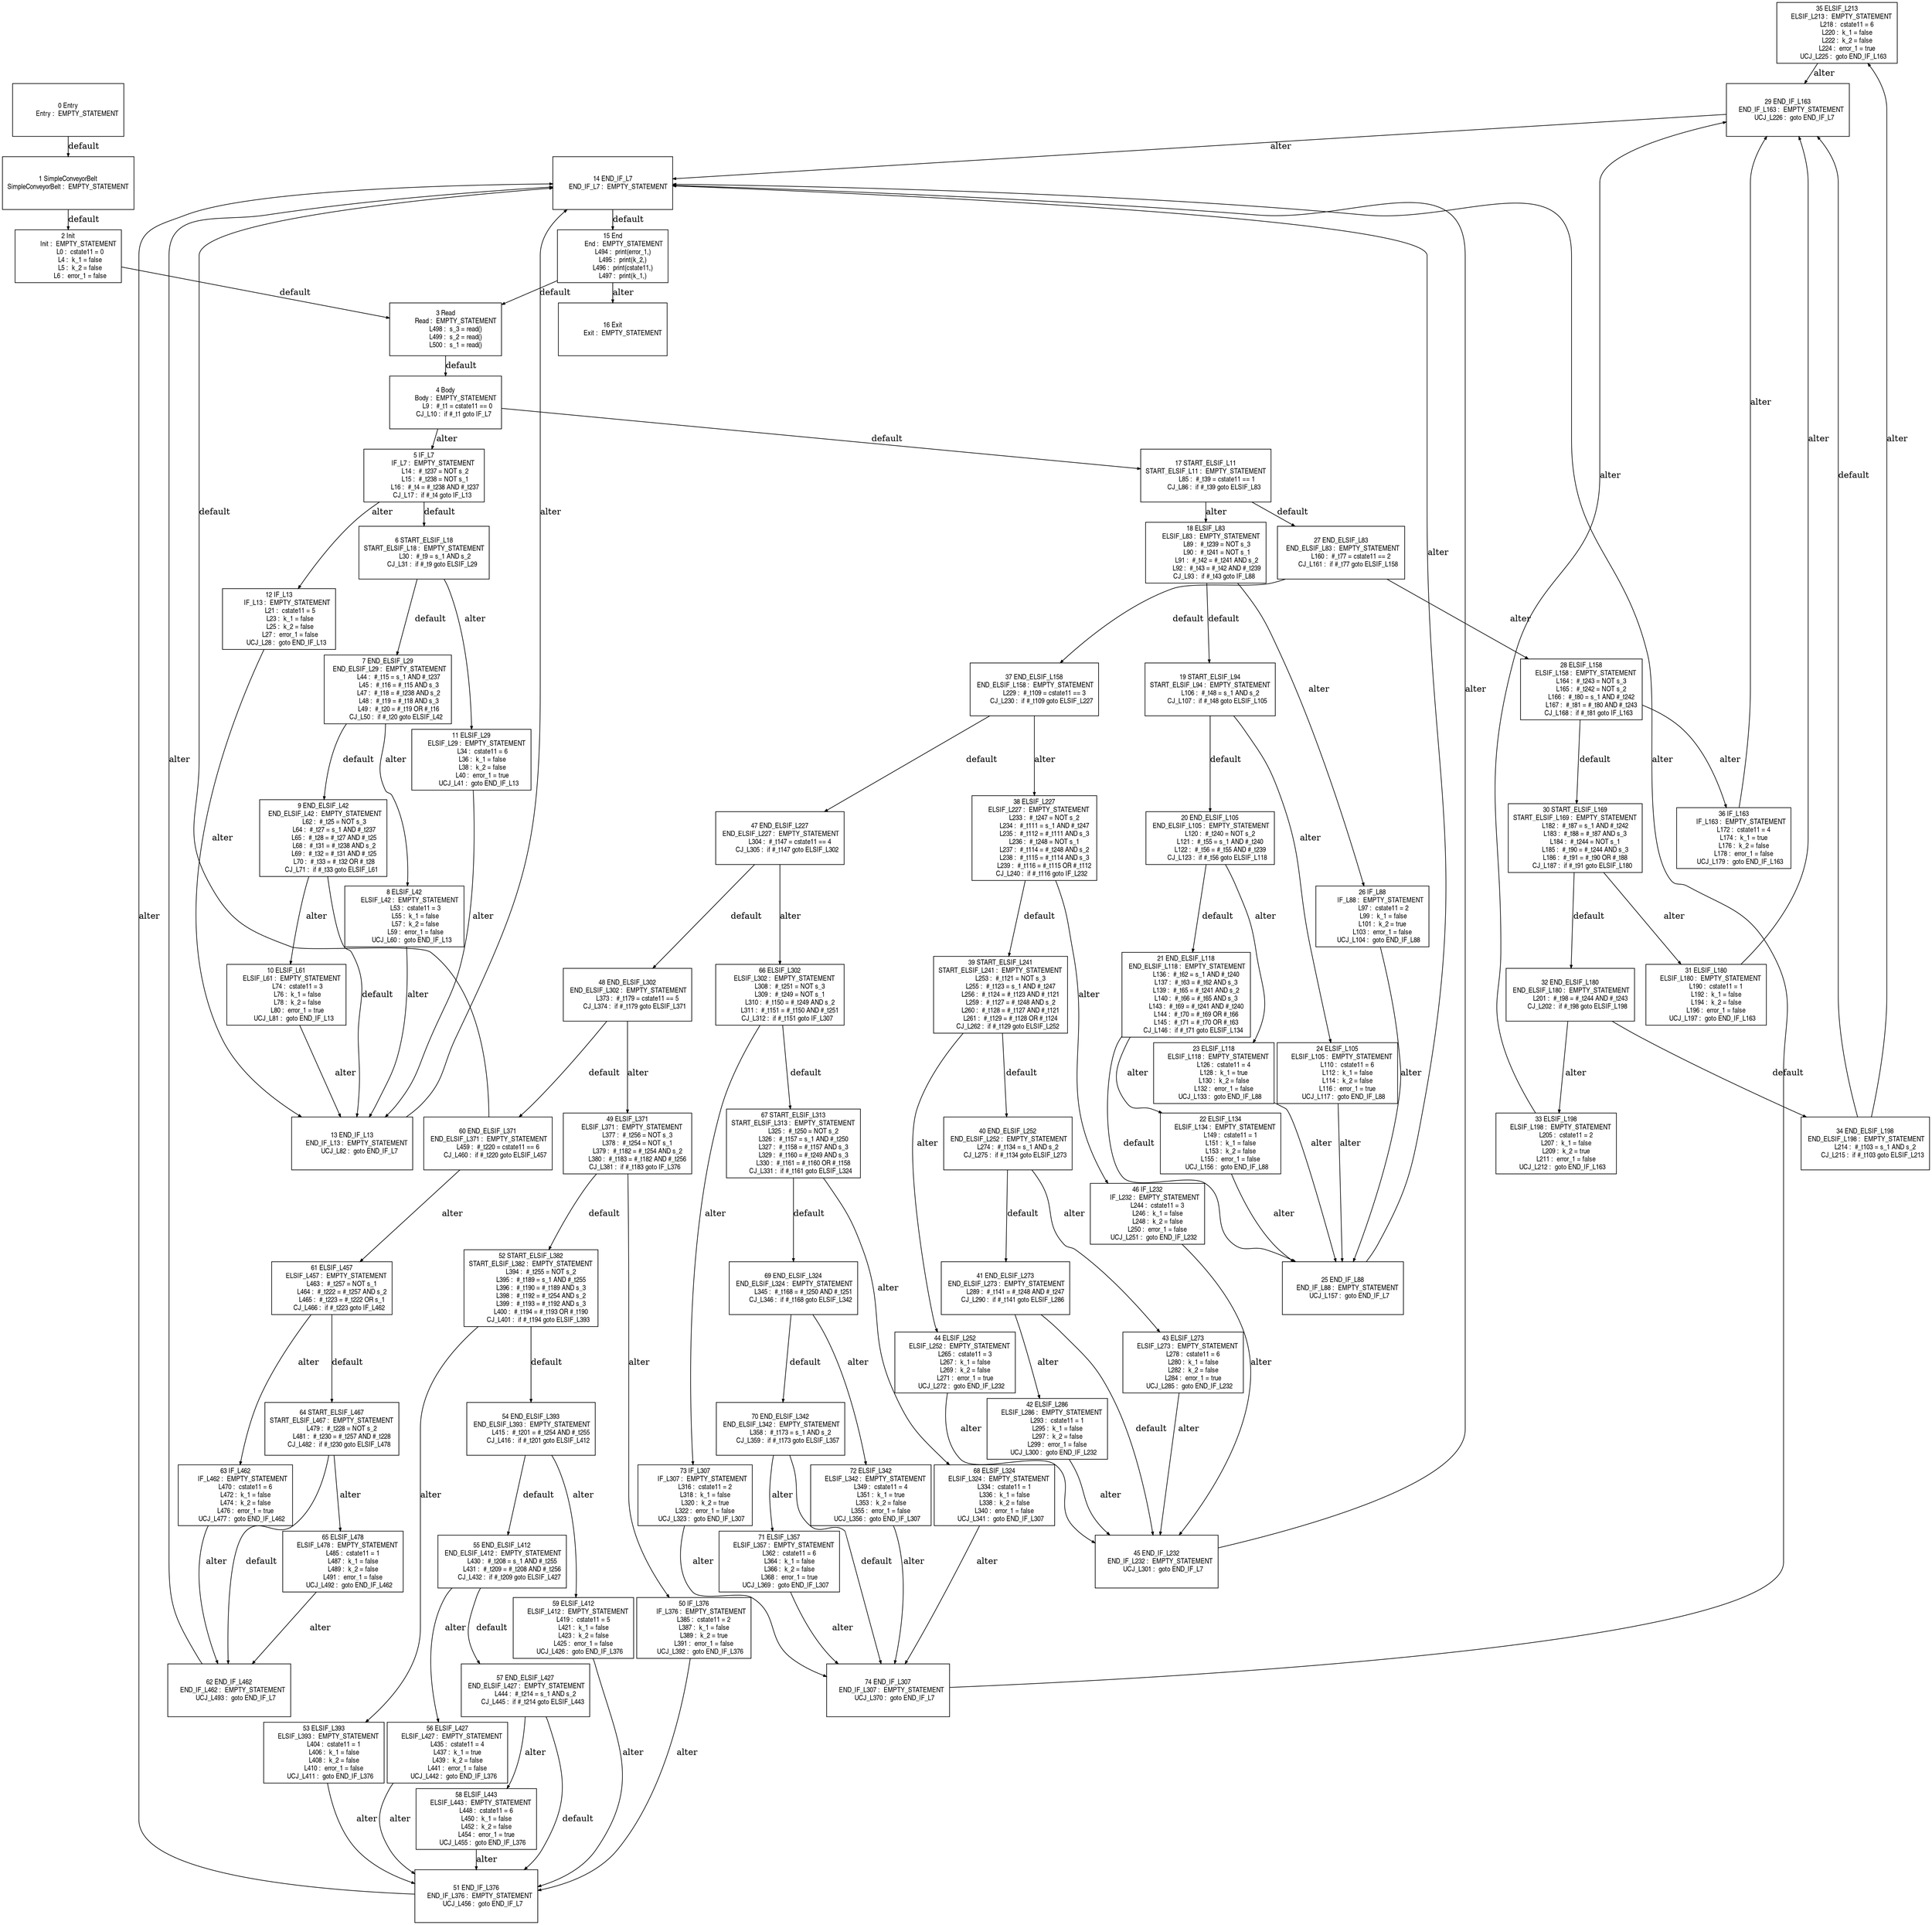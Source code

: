 digraph G {
  ranksep=.25;
  edge [arrowsize=.5]
  node [shape=rectangle, fontname="ArialNarrow",
        fontsize=12,  height=1.2];
  "35 ELSIF_L213
     ELSIF_L213 :  EMPTY_STATEMENT
           L218 :  cstate11 = 6
           L220 :  k_1 = false
           L222 :  k_2 = false
           L224 :  error_1 = true
       UCJ_L225 :  goto END_IF_L163
"; "19 START_ELSIF_L94
START_ELSIF_L94 :  EMPTY_STATEMENT
           L106 :  #_t48 = s_1 AND s_2
        CJ_L107 :  if #_t48 goto ELSIF_L105
"; "38 ELSIF_L227
     ELSIF_L227 :  EMPTY_STATEMENT
           L233 :  #_t247 = NOT s_2
           L234 :  #_t111 = s_1 AND #_t247
           L235 :  #_t112 = #_t111 AND s_3
           L236 :  #_t248 = NOT s_1
           L237 :  #_t114 = #_t248 AND s_2
           L238 :  #_t115 = #_t114 AND s_3
           L239 :  #_t116 = #_t115 OR #_t112
        CJ_L240 :  if #_t116 goto IF_L232
"; "47 END_ELSIF_L227
 END_ELSIF_L227 :  EMPTY_STATEMENT
           L304 :  #_t147 = cstate11 == 4
        CJ_L305 :  if #_t147 goto ELSIF_L302
"; "64 START_ELSIF_L467
START_ELSIF_L467 :  EMPTY_STATEMENT
           L479 :  #_t228 = NOT s_2
           L481 :  #_t230 = #_t257 AND #_t228
        CJ_L482 :  if #_t230 goto ELSIF_L478
"; "16 Exit
           Exit :  EMPTY_STATEMENT
"; "55 END_ELSIF_L412
 END_ELSIF_L412 :  EMPTY_STATEMENT
           L430 :  #_t208 = s_1 AND #_t255
           L431 :  #_t209 = #_t208 AND #_t256
        CJ_L432 :  if #_t209 goto ELSIF_L427
"; "73 IF_L307
        IF_L307 :  EMPTY_STATEMENT
           L316 :  cstate11 = 2
           L318 :  k_1 = false
           L320 :  k_2 = true
           L322 :  error_1 = false
       UCJ_L323 :  goto END_IF_L307
"; "49 ELSIF_L371
     ELSIF_L371 :  EMPTY_STATEMENT
           L377 :  #_t256 = NOT s_3
           L378 :  #_t254 = NOT s_1
           L379 :  #_t182 = #_t254 AND s_2
           L380 :  #_t183 = #_t182 AND #_t256
        CJ_L381 :  if #_t183 goto IF_L376
"; "3 Read
           Read :  EMPTY_STATEMENT
           L498 :  s_3 = read()
           L499 :  s_2 = read()
           L500 :  s_1 = read()
"; "25 END_IF_L88
     END_IF_L88 :  EMPTY_STATEMENT
       UCJ_L157 :  goto END_IF_L7
"; "24 ELSIF_L105
     ELSIF_L105 :  EMPTY_STATEMENT
           L110 :  cstate11 = 6
           L112 :  k_1 = false
           L114 :  k_2 = false
           L116 :  error_1 = true
       UCJ_L117 :  goto END_IF_L88
"; "30 START_ELSIF_L169
START_ELSIF_L169 :  EMPTY_STATEMENT
           L182 :  #_t87 = s_1 AND #_t242
           L183 :  #_t88 = #_t87 AND s_3
           L184 :  #_t244 = NOT s_1
           L185 :  #_t90 = #_t244 AND s_3
           L186 :  #_t91 = #_t90 OR #_t88
        CJ_L187 :  if #_t91 goto ELSIF_L180
"; "31 ELSIF_L180
     ELSIF_L180 :  EMPTY_STATEMENT
           L190 :  cstate11 = 1
           L192 :  k_1 = false
           L194 :  k_2 = false
           L196 :  error_1 = false
       UCJ_L197 :  goto END_IF_L163
"; "26 IF_L88
         IF_L88 :  EMPTY_STATEMENT
            L97 :  cstate11 = 2
            L99 :  k_1 = false
           L101 :  k_2 = true
           L103 :  error_1 = false
       UCJ_L104 :  goto END_IF_L88
"; "14 END_IF_L7
      END_IF_L7 :  EMPTY_STATEMENT
"; "10 ELSIF_L61
      ELSIF_L61 :  EMPTY_STATEMENT
            L74 :  cstate11 = 3
            L76 :  k_1 = false
            L78 :  k_2 = false
            L80 :  error_1 = true
        UCJ_L81 :  goto END_IF_L13
"; "36 IF_L163
        IF_L163 :  EMPTY_STATEMENT
           L172 :  cstate11 = 4
           L174 :  k_1 = true
           L176 :  k_2 = false
           L178 :  error_1 = false
       UCJ_L179 :  goto END_IF_L163
"; "60 END_ELSIF_L371
 END_ELSIF_L371 :  EMPTY_STATEMENT
           L459 :  #_t220 = cstate11 == 6
        CJ_L460 :  if #_t220 goto ELSIF_L457
"; "44 ELSIF_L252
     ELSIF_L252 :  EMPTY_STATEMENT
           L265 :  cstate11 = 3
           L267 :  k_1 = false
           L269 :  k_2 = false
           L271 :  error_1 = true
       UCJ_L272 :  goto END_IF_L232
"; "22 ELSIF_L134
     ELSIF_L134 :  EMPTY_STATEMENT
           L149 :  cstate11 = 1
           L151 :  k_1 = false
           L153 :  k_2 = false
           L155 :  error_1 = false
       UCJ_L156 :  goto END_IF_L88
"; "27 END_ELSIF_L83
  END_ELSIF_L83 :  EMPTY_STATEMENT
           L160 :  #_t77 = cstate11 == 2
        CJ_L161 :  if #_t77 goto ELSIF_L158
"; "7 END_ELSIF_L29
  END_ELSIF_L29 :  EMPTY_STATEMENT
            L44 :  #_t15 = s_1 AND #_t237
            L45 :  #_t16 = #_t15 AND s_3
            L47 :  #_t18 = #_t238 AND s_2
            L48 :  #_t19 = #_t18 AND s_3
            L49 :  #_t20 = #_t19 OR #_t16
         CJ_L50 :  if #_t20 goto ELSIF_L42
"; "45 END_IF_L232
    END_IF_L232 :  EMPTY_STATEMENT
       UCJ_L301 :  goto END_IF_L7
"; "72 ELSIF_L342
     ELSIF_L342 :  EMPTY_STATEMENT
           L349 :  cstate11 = 4
           L351 :  k_1 = true
           L353 :  k_2 = false
           L355 :  error_1 = false
       UCJ_L356 :  goto END_IF_L307
"; "11 ELSIF_L29
      ELSIF_L29 :  EMPTY_STATEMENT
            L34 :  cstate11 = 6
            L36 :  k_1 = false
            L38 :  k_2 = false
            L40 :  error_1 = true
        UCJ_L41 :  goto END_IF_L13
"; "56 ELSIF_L427
     ELSIF_L427 :  EMPTY_STATEMENT
           L435 :  cstate11 = 4
           L437 :  k_1 = true
           L439 :  k_2 = false
           L441 :  error_1 = false
       UCJ_L442 :  goto END_IF_L376
"; "57 END_ELSIF_L427
 END_ELSIF_L427 :  EMPTY_STATEMENT
           L444 :  #_t214 = s_1 AND s_2
        CJ_L445 :  if #_t214 goto ELSIF_L443
"; "5 IF_L7
          IF_L7 :  EMPTY_STATEMENT
            L14 :  #_t237 = NOT s_2
            L15 :  #_t238 = NOT s_1
            L16 :  #_t4 = #_t238 AND #_t237
         CJ_L17 :  if #_t4 goto IF_L13
"; "28 ELSIF_L158
     ELSIF_L158 :  EMPTY_STATEMENT
           L164 :  #_t243 = NOT s_3
           L165 :  #_t242 = NOT s_2
           L166 :  #_t80 = s_1 AND #_t242
           L167 :  #_t81 = #_t80 AND #_t243
        CJ_L168 :  if #_t81 goto IF_L163
"; "48 END_ELSIF_L302
 END_ELSIF_L302 :  EMPTY_STATEMENT
           L373 :  #_t179 = cstate11 == 5
        CJ_L374 :  if #_t179 goto ELSIF_L371
"; "6 START_ELSIF_L18
START_ELSIF_L18 :  EMPTY_STATEMENT
            L30 :  #_t9 = s_1 AND s_2
         CJ_L31 :  if #_t9 goto ELSIF_L29
"; "67 START_ELSIF_L313
START_ELSIF_L313 :  EMPTY_STATEMENT
           L325 :  #_t250 = NOT s_2
           L326 :  #_t157 = s_1 AND #_t250
           L327 :  #_t158 = #_t157 AND s_3
           L329 :  #_t160 = #_t249 AND s_3
           L330 :  #_t161 = #_t160 OR #_t158
        CJ_L331 :  if #_t161 goto ELSIF_L324
"; "1 SimpleConveyorBelt
SimpleConveyorBelt :  EMPTY_STATEMENT
"; "0 Entry
          Entry :  EMPTY_STATEMENT
"; "32 END_ELSIF_L180
 END_ELSIF_L180 :  EMPTY_STATEMENT
           L201 :  #_t98 = #_t244 AND #_t243
        CJ_L202 :  if #_t98 goto ELSIF_L198
"; "29 END_IF_L163
    END_IF_L163 :  EMPTY_STATEMENT
       UCJ_L226 :  goto END_IF_L7
"; "8 ELSIF_L42
      ELSIF_L42 :  EMPTY_STATEMENT
            L53 :  cstate11 = 3
            L55 :  k_1 = false
            L57 :  k_2 = false
            L59 :  error_1 = false
        UCJ_L60 :  goto END_IF_L13
"; "70 END_ELSIF_L342
 END_ELSIF_L342 :  EMPTY_STATEMENT
           L358 :  #_t173 = s_1 AND s_2
        CJ_L359 :  if #_t173 goto ELSIF_L357
"; "71 ELSIF_L357
     ELSIF_L357 :  EMPTY_STATEMENT
           L362 :  cstate11 = 6
           L364 :  k_1 = false
           L366 :  k_2 = false
           L368 :  error_1 = true
       UCJ_L369 :  goto END_IF_L307
"; "61 ELSIF_L457
     ELSIF_L457 :  EMPTY_STATEMENT
           L463 :  #_t257 = NOT s_1
           L464 :  #_t222 = #_t257 AND s_2
           L465 :  #_t223 = #_t222 OR s_1
        CJ_L466 :  if #_t223 goto IF_L462
"; "41 END_ELSIF_L273
 END_ELSIF_L273 :  EMPTY_STATEMENT
           L289 :  #_t141 = #_t248 AND #_t247
        CJ_L290 :  if #_t141 goto ELSIF_L286
"; "54 END_ELSIF_L393
 END_ELSIF_L393 :  EMPTY_STATEMENT
           L415 :  #_t201 = #_t254 AND #_t255
        CJ_L416 :  if #_t201 goto ELSIF_L412
"; "62 END_IF_L462
    END_IF_L462 :  EMPTY_STATEMENT
       UCJ_L493 :  goto END_IF_L7
"; "21 END_ELSIF_L118
 END_ELSIF_L118 :  EMPTY_STATEMENT
           L136 :  #_t62 = s_1 AND #_t240
           L137 :  #_t63 = #_t62 AND s_3
           L139 :  #_t65 = #_t241 AND s_2
           L140 :  #_t66 = #_t65 AND s_3
           L143 :  #_t69 = #_t241 AND #_t240
           L144 :  #_t70 = #_t69 OR #_t66
           L145 :  #_t71 = #_t70 OR #_t63
        CJ_L146 :  if #_t71 goto ELSIF_L134
"; "74 END_IF_L307
    END_IF_L307 :  EMPTY_STATEMENT
       UCJ_L370 :  goto END_IF_L7
"; "52 START_ELSIF_L382
START_ELSIF_L382 :  EMPTY_STATEMENT
           L394 :  #_t255 = NOT s_2
           L395 :  #_t189 = s_1 AND #_t255
           L396 :  #_t190 = #_t189 AND s_3
           L398 :  #_t192 = #_t254 AND s_2
           L399 :  #_t193 = #_t192 AND s_3
           L400 :  #_t194 = #_t193 OR #_t190
        CJ_L401 :  if #_t194 goto ELSIF_L393
"; "42 ELSIF_L286
     ELSIF_L286 :  EMPTY_STATEMENT
           L293 :  cstate11 = 1
           L295 :  k_1 = false
           L297 :  k_2 = false
           L299 :  error_1 = false
       UCJ_L300 :  goto END_IF_L232
"; "63 IF_L462
        IF_L462 :  EMPTY_STATEMENT
           L470 :  cstate11 = 6
           L472 :  k_1 = false
           L474 :  k_2 = false
           L476 :  error_1 = true
       UCJ_L477 :  goto END_IF_L462
"; "18 ELSIF_L83
      ELSIF_L83 :  EMPTY_STATEMENT
            L89 :  #_t239 = NOT s_3
            L90 :  #_t241 = NOT s_1
            L91 :  #_t42 = #_t241 AND s_2
            L92 :  #_t43 = #_t42 AND #_t239
         CJ_L93 :  if #_t43 goto IF_L88
"; "40 END_ELSIF_L252
 END_ELSIF_L252 :  EMPTY_STATEMENT
           L274 :  #_t134 = s_1 AND s_2
        CJ_L275 :  if #_t134 goto ELSIF_L273
"; "53 ELSIF_L393
     ELSIF_L393 :  EMPTY_STATEMENT
           L404 :  cstate11 = 1
           L406 :  k_1 = false
           L408 :  k_2 = false
           L410 :  error_1 = false
       UCJ_L411 :  goto END_IF_L376
"; "68 ELSIF_L324
     ELSIF_L324 :  EMPTY_STATEMENT
           L334 :  cstate11 = 1
           L336 :  k_1 = false
           L338 :  k_2 = false
           L340 :  error_1 = false
       UCJ_L341 :  goto END_IF_L307
"; "50 IF_L376
        IF_L376 :  EMPTY_STATEMENT
           L385 :  cstate11 = 2
           L387 :  k_1 = false
           L389 :  k_2 = true
           L391 :  error_1 = false
       UCJ_L392 :  goto END_IF_L376
"; "9 END_ELSIF_L42
  END_ELSIF_L42 :  EMPTY_STATEMENT
            L62 :  #_t25 = NOT s_3
            L64 :  #_t27 = s_1 AND #_t237
            L65 :  #_t28 = #_t27 AND #_t25
            L68 :  #_t31 = #_t238 AND s_2
            L69 :  #_t32 = #_t31 AND #_t25
            L70 :  #_t33 = #_t32 OR #_t28
         CJ_L71 :  if #_t33 goto ELSIF_L61
"; "51 END_IF_L376
    END_IF_L376 :  EMPTY_STATEMENT
       UCJ_L456 :  goto END_IF_L7
"; "13 END_IF_L13
     END_IF_L13 :  EMPTY_STATEMENT
        UCJ_L82 :  goto END_IF_L7
"; "69 END_ELSIF_L324
 END_ELSIF_L324 :  EMPTY_STATEMENT
           L345 :  #_t168 = #_t250 AND #_t251
        CJ_L346 :  if #_t168 goto ELSIF_L342
"; "12 IF_L13
         IF_L13 :  EMPTY_STATEMENT
            L21 :  cstate11 = 5
            L23 :  k_1 = false
            L25 :  k_2 = false
            L27 :  error_1 = false
        UCJ_L28 :  goto END_IF_L13
"; "20 END_ELSIF_L105
 END_ELSIF_L105 :  EMPTY_STATEMENT
           L120 :  #_t240 = NOT s_2
           L121 :  #_t55 = s_1 AND #_t240
           L122 :  #_t56 = #_t55 AND #_t239
        CJ_L123 :  if #_t56 goto ELSIF_L118
"; "39 START_ELSIF_L241
START_ELSIF_L241 :  EMPTY_STATEMENT
           L253 :  #_t121 = NOT s_3
           L255 :  #_t123 = s_1 AND #_t247
           L256 :  #_t124 = #_t123 AND #_t121
           L259 :  #_t127 = #_t248 AND s_2
           L260 :  #_t128 = #_t127 AND #_t121
           L261 :  #_t129 = #_t128 OR #_t124
        CJ_L262 :  if #_t129 goto ELSIF_L252
"; "17 START_ELSIF_L11
START_ELSIF_L11 :  EMPTY_STATEMENT
            L85 :  #_t39 = cstate11 == 1
         CJ_L86 :  if #_t39 goto ELSIF_L83
"; "33 ELSIF_L198
     ELSIF_L198 :  EMPTY_STATEMENT
           L205 :  cstate11 = 2
           L207 :  k_1 = false
           L209 :  k_2 = true
           L211 :  error_1 = false
       UCJ_L212 :  goto END_IF_L163
"; "43 ELSIF_L273
     ELSIF_L273 :  EMPTY_STATEMENT
           L278 :  cstate11 = 6
           L280 :  k_1 = false
           L282 :  k_2 = false
           L284 :  error_1 = true
       UCJ_L285 :  goto END_IF_L232
"; "59 ELSIF_L412
     ELSIF_L412 :  EMPTY_STATEMENT
           L419 :  cstate11 = 5
           L421 :  k_1 = false
           L423 :  k_2 = false
           L425 :  error_1 = false
       UCJ_L426 :  goto END_IF_L376
"; "23 ELSIF_L118
     ELSIF_L118 :  EMPTY_STATEMENT
           L126 :  cstate11 = 4
           L128 :  k_1 = true
           L130 :  k_2 = false
           L132 :  error_1 = false
       UCJ_L133 :  goto END_IF_L88
"; "2 Init
           Init :  EMPTY_STATEMENT
             L0 :  cstate11 = 0
             L4 :  k_1 = false
             L5 :  k_2 = false
             L6 :  error_1 = false
"; "34 END_ELSIF_L198
 END_ELSIF_L198 :  EMPTY_STATEMENT
           L214 :  #_t103 = s_1 AND s_2
        CJ_L215 :  if #_t103 goto ELSIF_L213
"; "15 End
            End :  EMPTY_STATEMENT
           L494 :  print(error_1,)
           L495 :  print(k_2,)
           L496 :  print(cstate11,)
           L497 :  print(k_1,)
"; "37 END_ELSIF_L158
 END_ELSIF_L158 :  EMPTY_STATEMENT
           L229 :  #_t109 = cstate11 == 3
        CJ_L230 :  if #_t109 goto ELSIF_L227
"; "46 IF_L232
        IF_L232 :  EMPTY_STATEMENT
           L244 :  cstate11 = 3
           L246 :  k_1 = false
           L248 :  k_2 = false
           L250 :  error_1 = false
       UCJ_L251 :  goto END_IF_L232
"; "66 ELSIF_L302
     ELSIF_L302 :  EMPTY_STATEMENT
           L308 :  #_t251 = NOT s_3
           L309 :  #_t249 = NOT s_1
           L310 :  #_t150 = #_t249 AND s_2
           L311 :  #_t151 = #_t150 AND #_t251
        CJ_L312 :  if #_t151 goto IF_L307
"; "65 ELSIF_L478
     ELSIF_L478 :  EMPTY_STATEMENT
           L485 :  cstate11 = 1
           L487 :  k_1 = false
           L489 :  k_2 = false
           L491 :  error_1 = false
       UCJ_L492 :  goto END_IF_L462
"; "4 Body
           Body :  EMPTY_STATEMENT
             L9 :  #_t1 = cstate11 == 0
         CJ_L10 :  if #_t1 goto IF_L7
"; "58 ELSIF_L443
     ELSIF_L443 :  EMPTY_STATEMENT
           L448 :  cstate11 = 6
           L450 :  k_1 = false
           L452 :  k_2 = false
           L454 :  error_1 = true
       UCJ_L455 :  goto END_IF_L376
"; 
  "1 SimpleConveyorBelt
SimpleConveyorBelt :  EMPTY_STATEMENT
" -> "2 Init
           Init :  EMPTY_STATEMENT
             L0 :  cstate11 = 0
             L4 :  k_1 = false
             L5 :  k_2 = false
             L6 :  error_1 = false
"  [label="default"];
  "2 Init
           Init :  EMPTY_STATEMENT
             L0 :  cstate11 = 0
             L4 :  k_1 = false
             L5 :  k_2 = false
             L6 :  error_1 = false
" -> "3 Read
           Read :  EMPTY_STATEMENT
           L498 :  s_3 = read()
           L499 :  s_2 = read()
           L500 :  s_1 = read()
"  [label="default"];
  "4 Body
           Body :  EMPTY_STATEMENT
             L9 :  #_t1 = cstate11 == 0
         CJ_L10 :  if #_t1 goto IF_L7
" -> "17 START_ELSIF_L11
START_ELSIF_L11 :  EMPTY_STATEMENT
            L85 :  #_t39 = cstate11 == 1
         CJ_L86 :  if #_t39 goto ELSIF_L83
"  [label="default"];
  "4 Body
           Body :  EMPTY_STATEMENT
             L9 :  #_t1 = cstate11 == 0
         CJ_L10 :  if #_t1 goto IF_L7
" -> "5 IF_L7
          IF_L7 :  EMPTY_STATEMENT
            L14 :  #_t237 = NOT s_2
            L15 :  #_t238 = NOT s_1
            L16 :  #_t4 = #_t238 AND #_t237
         CJ_L17 :  if #_t4 goto IF_L13
"  [label="alter"];
  "5 IF_L7
          IF_L7 :  EMPTY_STATEMENT
            L14 :  #_t237 = NOT s_2
            L15 :  #_t238 = NOT s_1
            L16 :  #_t4 = #_t238 AND #_t237
         CJ_L17 :  if #_t4 goto IF_L13
" -> "6 START_ELSIF_L18
START_ELSIF_L18 :  EMPTY_STATEMENT
            L30 :  #_t9 = s_1 AND s_2
         CJ_L31 :  if #_t9 goto ELSIF_L29
"  [label="default"];
  "5 IF_L7
          IF_L7 :  EMPTY_STATEMENT
            L14 :  #_t237 = NOT s_2
            L15 :  #_t238 = NOT s_1
            L16 :  #_t4 = #_t238 AND #_t237
         CJ_L17 :  if #_t4 goto IF_L13
" -> "12 IF_L13
         IF_L13 :  EMPTY_STATEMENT
            L21 :  cstate11 = 5
            L23 :  k_1 = false
            L25 :  k_2 = false
            L27 :  error_1 = false
        UCJ_L28 :  goto END_IF_L13
"  [label="alter"];
  "12 IF_L13
         IF_L13 :  EMPTY_STATEMENT
            L21 :  cstate11 = 5
            L23 :  k_1 = false
            L25 :  k_2 = false
            L27 :  error_1 = false
        UCJ_L28 :  goto END_IF_L13
" -> "13 END_IF_L13
     END_IF_L13 :  EMPTY_STATEMENT
        UCJ_L82 :  goto END_IF_L7
"  [label="alter"];
  "6 START_ELSIF_L18
START_ELSIF_L18 :  EMPTY_STATEMENT
            L30 :  #_t9 = s_1 AND s_2
         CJ_L31 :  if #_t9 goto ELSIF_L29
" -> "7 END_ELSIF_L29
  END_ELSIF_L29 :  EMPTY_STATEMENT
            L44 :  #_t15 = s_1 AND #_t237
            L45 :  #_t16 = #_t15 AND s_3
            L47 :  #_t18 = #_t238 AND s_2
            L48 :  #_t19 = #_t18 AND s_3
            L49 :  #_t20 = #_t19 OR #_t16
         CJ_L50 :  if #_t20 goto ELSIF_L42
"  [label="default"];
  "6 START_ELSIF_L18
START_ELSIF_L18 :  EMPTY_STATEMENT
            L30 :  #_t9 = s_1 AND s_2
         CJ_L31 :  if #_t9 goto ELSIF_L29
" -> "11 ELSIF_L29
      ELSIF_L29 :  EMPTY_STATEMENT
            L34 :  cstate11 = 6
            L36 :  k_1 = false
            L38 :  k_2 = false
            L40 :  error_1 = true
        UCJ_L41 :  goto END_IF_L13
"  [label="alter"];
  "11 ELSIF_L29
      ELSIF_L29 :  EMPTY_STATEMENT
            L34 :  cstate11 = 6
            L36 :  k_1 = false
            L38 :  k_2 = false
            L40 :  error_1 = true
        UCJ_L41 :  goto END_IF_L13
" -> "13 END_IF_L13
     END_IF_L13 :  EMPTY_STATEMENT
        UCJ_L82 :  goto END_IF_L7
"  [label="alter"];
  "7 END_ELSIF_L29
  END_ELSIF_L29 :  EMPTY_STATEMENT
            L44 :  #_t15 = s_1 AND #_t237
            L45 :  #_t16 = #_t15 AND s_3
            L47 :  #_t18 = #_t238 AND s_2
            L48 :  #_t19 = #_t18 AND s_3
            L49 :  #_t20 = #_t19 OR #_t16
         CJ_L50 :  if #_t20 goto ELSIF_L42
" -> "9 END_ELSIF_L42
  END_ELSIF_L42 :  EMPTY_STATEMENT
            L62 :  #_t25 = NOT s_3
            L64 :  #_t27 = s_1 AND #_t237
            L65 :  #_t28 = #_t27 AND #_t25
            L68 :  #_t31 = #_t238 AND s_2
            L69 :  #_t32 = #_t31 AND #_t25
            L70 :  #_t33 = #_t32 OR #_t28
         CJ_L71 :  if #_t33 goto ELSIF_L61
"  [label="default"];
  "7 END_ELSIF_L29
  END_ELSIF_L29 :  EMPTY_STATEMENT
            L44 :  #_t15 = s_1 AND #_t237
            L45 :  #_t16 = #_t15 AND s_3
            L47 :  #_t18 = #_t238 AND s_2
            L48 :  #_t19 = #_t18 AND s_3
            L49 :  #_t20 = #_t19 OR #_t16
         CJ_L50 :  if #_t20 goto ELSIF_L42
" -> "8 ELSIF_L42
      ELSIF_L42 :  EMPTY_STATEMENT
            L53 :  cstate11 = 3
            L55 :  k_1 = false
            L57 :  k_2 = false
            L59 :  error_1 = false
        UCJ_L60 :  goto END_IF_L13
"  [label="alter"];
  "8 ELSIF_L42
      ELSIF_L42 :  EMPTY_STATEMENT
            L53 :  cstate11 = 3
            L55 :  k_1 = false
            L57 :  k_2 = false
            L59 :  error_1 = false
        UCJ_L60 :  goto END_IF_L13
" -> "13 END_IF_L13
     END_IF_L13 :  EMPTY_STATEMENT
        UCJ_L82 :  goto END_IF_L7
"  [label="alter"];
  "9 END_ELSIF_L42
  END_ELSIF_L42 :  EMPTY_STATEMENT
            L62 :  #_t25 = NOT s_3
            L64 :  #_t27 = s_1 AND #_t237
            L65 :  #_t28 = #_t27 AND #_t25
            L68 :  #_t31 = #_t238 AND s_2
            L69 :  #_t32 = #_t31 AND #_t25
            L70 :  #_t33 = #_t32 OR #_t28
         CJ_L71 :  if #_t33 goto ELSIF_L61
" -> "13 END_IF_L13
     END_IF_L13 :  EMPTY_STATEMENT
        UCJ_L82 :  goto END_IF_L7
"  [label="default"];
  "9 END_ELSIF_L42
  END_ELSIF_L42 :  EMPTY_STATEMENT
            L62 :  #_t25 = NOT s_3
            L64 :  #_t27 = s_1 AND #_t237
            L65 :  #_t28 = #_t27 AND #_t25
            L68 :  #_t31 = #_t238 AND s_2
            L69 :  #_t32 = #_t31 AND #_t25
            L70 :  #_t33 = #_t32 OR #_t28
         CJ_L71 :  if #_t33 goto ELSIF_L61
" -> "10 ELSIF_L61
      ELSIF_L61 :  EMPTY_STATEMENT
            L74 :  cstate11 = 3
            L76 :  k_1 = false
            L78 :  k_2 = false
            L80 :  error_1 = true
        UCJ_L81 :  goto END_IF_L13
"  [label="alter"];
  "10 ELSIF_L61
      ELSIF_L61 :  EMPTY_STATEMENT
            L74 :  cstate11 = 3
            L76 :  k_1 = false
            L78 :  k_2 = false
            L80 :  error_1 = true
        UCJ_L81 :  goto END_IF_L13
" -> "13 END_IF_L13
     END_IF_L13 :  EMPTY_STATEMENT
        UCJ_L82 :  goto END_IF_L7
"  [label="alter"];
  "13 END_IF_L13
     END_IF_L13 :  EMPTY_STATEMENT
        UCJ_L82 :  goto END_IF_L7
" -> "14 END_IF_L7
      END_IF_L7 :  EMPTY_STATEMENT
"  [label="alter"];
  "17 START_ELSIF_L11
START_ELSIF_L11 :  EMPTY_STATEMENT
            L85 :  #_t39 = cstate11 == 1
         CJ_L86 :  if #_t39 goto ELSIF_L83
" -> "27 END_ELSIF_L83
  END_ELSIF_L83 :  EMPTY_STATEMENT
           L160 :  #_t77 = cstate11 == 2
        CJ_L161 :  if #_t77 goto ELSIF_L158
"  [label="default"];
  "17 START_ELSIF_L11
START_ELSIF_L11 :  EMPTY_STATEMENT
            L85 :  #_t39 = cstate11 == 1
         CJ_L86 :  if #_t39 goto ELSIF_L83
" -> "18 ELSIF_L83
      ELSIF_L83 :  EMPTY_STATEMENT
            L89 :  #_t239 = NOT s_3
            L90 :  #_t241 = NOT s_1
            L91 :  #_t42 = #_t241 AND s_2
            L92 :  #_t43 = #_t42 AND #_t239
         CJ_L93 :  if #_t43 goto IF_L88
"  [label="alter"];
  "18 ELSIF_L83
      ELSIF_L83 :  EMPTY_STATEMENT
            L89 :  #_t239 = NOT s_3
            L90 :  #_t241 = NOT s_1
            L91 :  #_t42 = #_t241 AND s_2
            L92 :  #_t43 = #_t42 AND #_t239
         CJ_L93 :  if #_t43 goto IF_L88
" -> "19 START_ELSIF_L94
START_ELSIF_L94 :  EMPTY_STATEMENT
           L106 :  #_t48 = s_1 AND s_2
        CJ_L107 :  if #_t48 goto ELSIF_L105
"  [label="default"];
  "18 ELSIF_L83
      ELSIF_L83 :  EMPTY_STATEMENT
            L89 :  #_t239 = NOT s_3
            L90 :  #_t241 = NOT s_1
            L91 :  #_t42 = #_t241 AND s_2
            L92 :  #_t43 = #_t42 AND #_t239
         CJ_L93 :  if #_t43 goto IF_L88
" -> "26 IF_L88
         IF_L88 :  EMPTY_STATEMENT
            L97 :  cstate11 = 2
            L99 :  k_1 = false
           L101 :  k_2 = true
           L103 :  error_1 = false
       UCJ_L104 :  goto END_IF_L88
"  [label="alter"];
  "26 IF_L88
         IF_L88 :  EMPTY_STATEMENT
            L97 :  cstate11 = 2
            L99 :  k_1 = false
           L101 :  k_2 = true
           L103 :  error_1 = false
       UCJ_L104 :  goto END_IF_L88
" -> "25 END_IF_L88
     END_IF_L88 :  EMPTY_STATEMENT
       UCJ_L157 :  goto END_IF_L7
"  [label="alter"];
  "19 START_ELSIF_L94
START_ELSIF_L94 :  EMPTY_STATEMENT
           L106 :  #_t48 = s_1 AND s_2
        CJ_L107 :  if #_t48 goto ELSIF_L105
" -> "20 END_ELSIF_L105
 END_ELSIF_L105 :  EMPTY_STATEMENT
           L120 :  #_t240 = NOT s_2
           L121 :  #_t55 = s_1 AND #_t240
           L122 :  #_t56 = #_t55 AND #_t239
        CJ_L123 :  if #_t56 goto ELSIF_L118
"  [label="default"];
  "19 START_ELSIF_L94
START_ELSIF_L94 :  EMPTY_STATEMENT
           L106 :  #_t48 = s_1 AND s_2
        CJ_L107 :  if #_t48 goto ELSIF_L105
" -> "24 ELSIF_L105
     ELSIF_L105 :  EMPTY_STATEMENT
           L110 :  cstate11 = 6
           L112 :  k_1 = false
           L114 :  k_2 = false
           L116 :  error_1 = true
       UCJ_L117 :  goto END_IF_L88
"  [label="alter"];
  "24 ELSIF_L105
     ELSIF_L105 :  EMPTY_STATEMENT
           L110 :  cstate11 = 6
           L112 :  k_1 = false
           L114 :  k_2 = false
           L116 :  error_1 = true
       UCJ_L117 :  goto END_IF_L88
" -> "25 END_IF_L88
     END_IF_L88 :  EMPTY_STATEMENT
       UCJ_L157 :  goto END_IF_L7
"  [label="alter"];
  "20 END_ELSIF_L105
 END_ELSIF_L105 :  EMPTY_STATEMENT
           L120 :  #_t240 = NOT s_2
           L121 :  #_t55 = s_1 AND #_t240
           L122 :  #_t56 = #_t55 AND #_t239
        CJ_L123 :  if #_t56 goto ELSIF_L118
" -> "21 END_ELSIF_L118
 END_ELSIF_L118 :  EMPTY_STATEMENT
           L136 :  #_t62 = s_1 AND #_t240
           L137 :  #_t63 = #_t62 AND s_3
           L139 :  #_t65 = #_t241 AND s_2
           L140 :  #_t66 = #_t65 AND s_3
           L143 :  #_t69 = #_t241 AND #_t240
           L144 :  #_t70 = #_t69 OR #_t66
           L145 :  #_t71 = #_t70 OR #_t63
        CJ_L146 :  if #_t71 goto ELSIF_L134
"  [label="default"];
  "20 END_ELSIF_L105
 END_ELSIF_L105 :  EMPTY_STATEMENT
           L120 :  #_t240 = NOT s_2
           L121 :  #_t55 = s_1 AND #_t240
           L122 :  #_t56 = #_t55 AND #_t239
        CJ_L123 :  if #_t56 goto ELSIF_L118
" -> "23 ELSIF_L118
     ELSIF_L118 :  EMPTY_STATEMENT
           L126 :  cstate11 = 4
           L128 :  k_1 = true
           L130 :  k_2 = false
           L132 :  error_1 = false
       UCJ_L133 :  goto END_IF_L88
"  [label="alter"];
  "23 ELSIF_L118
     ELSIF_L118 :  EMPTY_STATEMENT
           L126 :  cstate11 = 4
           L128 :  k_1 = true
           L130 :  k_2 = false
           L132 :  error_1 = false
       UCJ_L133 :  goto END_IF_L88
" -> "25 END_IF_L88
     END_IF_L88 :  EMPTY_STATEMENT
       UCJ_L157 :  goto END_IF_L7
"  [label="alter"];
  "21 END_ELSIF_L118
 END_ELSIF_L118 :  EMPTY_STATEMENT
           L136 :  #_t62 = s_1 AND #_t240
           L137 :  #_t63 = #_t62 AND s_3
           L139 :  #_t65 = #_t241 AND s_2
           L140 :  #_t66 = #_t65 AND s_3
           L143 :  #_t69 = #_t241 AND #_t240
           L144 :  #_t70 = #_t69 OR #_t66
           L145 :  #_t71 = #_t70 OR #_t63
        CJ_L146 :  if #_t71 goto ELSIF_L134
" -> "25 END_IF_L88
     END_IF_L88 :  EMPTY_STATEMENT
       UCJ_L157 :  goto END_IF_L7
"  [label="default"];
  "21 END_ELSIF_L118
 END_ELSIF_L118 :  EMPTY_STATEMENT
           L136 :  #_t62 = s_1 AND #_t240
           L137 :  #_t63 = #_t62 AND s_3
           L139 :  #_t65 = #_t241 AND s_2
           L140 :  #_t66 = #_t65 AND s_3
           L143 :  #_t69 = #_t241 AND #_t240
           L144 :  #_t70 = #_t69 OR #_t66
           L145 :  #_t71 = #_t70 OR #_t63
        CJ_L146 :  if #_t71 goto ELSIF_L134
" -> "22 ELSIF_L134
     ELSIF_L134 :  EMPTY_STATEMENT
           L149 :  cstate11 = 1
           L151 :  k_1 = false
           L153 :  k_2 = false
           L155 :  error_1 = false
       UCJ_L156 :  goto END_IF_L88
"  [label="alter"];
  "22 ELSIF_L134
     ELSIF_L134 :  EMPTY_STATEMENT
           L149 :  cstate11 = 1
           L151 :  k_1 = false
           L153 :  k_2 = false
           L155 :  error_1 = false
       UCJ_L156 :  goto END_IF_L88
" -> "25 END_IF_L88
     END_IF_L88 :  EMPTY_STATEMENT
       UCJ_L157 :  goto END_IF_L7
"  [label="alter"];
  "25 END_IF_L88
     END_IF_L88 :  EMPTY_STATEMENT
       UCJ_L157 :  goto END_IF_L7
" -> "14 END_IF_L7
      END_IF_L7 :  EMPTY_STATEMENT
"  [label="alter"];
  "27 END_ELSIF_L83
  END_ELSIF_L83 :  EMPTY_STATEMENT
           L160 :  #_t77 = cstate11 == 2
        CJ_L161 :  if #_t77 goto ELSIF_L158
" -> "37 END_ELSIF_L158
 END_ELSIF_L158 :  EMPTY_STATEMENT
           L229 :  #_t109 = cstate11 == 3
        CJ_L230 :  if #_t109 goto ELSIF_L227
"  [label="default"];
  "27 END_ELSIF_L83
  END_ELSIF_L83 :  EMPTY_STATEMENT
           L160 :  #_t77 = cstate11 == 2
        CJ_L161 :  if #_t77 goto ELSIF_L158
" -> "28 ELSIF_L158
     ELSIF_L158 :  EMPTY_STATEMENT
           L164 :  #_t243 = NOT s_3
           L165 :  #_t242 = NOT s_2
           L166 :  #_t80 = s_1 AND #_t242
           L167 :  #_t81 = #_t80 AND #_t243
        CJ_L168 :  if #_t81 goto IF_L163
"  [label="alter"];
  "28 ELSIF_L158
     ELSIF_L158 :  EMPTY_STATEMENT
           L164 :  #_t243 = NOT s_3
           L165 :  #_t242 = NOT s_2
           L166 :  #_t80 = s_1 AND #_t242
           L167 :  #_t81 = #_t80 AND #_t243
        CJ_L168 :  if #_t81 goto IF_L163
" -> "30 START_ELSIF_L169
START_ELSIF_L169 :  EMPTY_STATEMENT
           L182 :  #_t87 = s_1 AND #_t242
           L183 :  #_t88 = #_t87 AND s_3
           L184 :  #_t244 = NOT s_1
           L185 :  #_t90 = #_t244 AND s_3
           L186 :  #_t91 = #_t90 OR #_t88
        CJ_L187 :  if #_t91 goto ELSIF_L180
"  [label="default"];
  "28 ELSIF_L158
     ELSIF_L158 :  EMPTY_STATEMENT
           L164 :  #_t243 = NOT s_3
           L165 :  #_t242 = NOT s_2
           L166 :  #_t80 = s_1 AND #_t242
           L167 :  #_t81 = #_t80 AND #_t243
        CJ_L168 :  if #_t81 goto IF_L163
" -> "36 IF_L163
        IF_L163 :  EMPTY_STATEMENT
           L172 :  cstate11 = 4
           L174 :  k_1 = true
           L176 :  k_2 = false
           L178 :  error_1 = false
       UCJ_L179 :  goto END_IF_L163
"  [label="alter"];
  "36 IF_L163
        IF_L163 :  EMPTY_STATEMENT
           L172 :  cstate11 = 4
           L174 :  k_1 = true
           L176 :  k_2 = false
           L178 :  error_1 = false
       UCJ_L179 :  goto END_IF_L163
" -> "29 END_IF_L163
    END_IF_L163 :  EMPTY_STATEMENT
       UCJ_L226 :  goto END_IF_L7
"  [label="alter"];
  "30 START_ELSIF_L169
START_ELSIF_L169 :  EMPTY_STATEMENT
           L182 :  #_t87 = s_1 AND #_t242
           L183 :  #_t88 = #_t87 AND s_3
           L184 :  #_t244 = NOT s_1
           L185 :  #_t90 = #_t244 AND s_3
           L186 :  #_t91 = #_t90 OR #_t88
        CJ_L187 :  if #_t91 goto ELSIF_L180
" -> "32 END_ELSIF_L180
 END_ELSIF_L180 :  EMPTY_STATEMENT
           L201 :  #_t98 = #_t244 AND #_t243
        CJ_L202 :  if #_t98 goto ELSIF_L198
"  [label="default"];
  "30 START_ELSIF_L169
START_ELSIF_L169 :  EMPTY_STATEMENT
           L182 :  #_t87 = s_1 AND #_t242
           L183 :  #_t88 = #_t87 AND s_3
           L184 :  #_t244 = NOT s_1
           L185 :  #_t90 = #_t244 AND s_3
           L186 :  #_t91 = #_t90 OR #_t88
        CJ_L187 :  if #_t91 goto ELSIF_L180
" -> "31 ELSIF_L180
     ELSIF_L180 :  EMPTY_STATEMENT
           L190 :  cstate11 = 1
           L192 :  k_1 = false
           L194 :  k_2 = false
           L196 :  error_1 = false
       UCJ_L197 :  goto END_IF_L163
"  [label="alter"];
  "31 ELSIF_L180
     ELSIF_L180 :  EMPTY_STATEMENT
           L190 :  cstate11 = 1
           L192 :  k_1 = false
           L194 :  k_2 = false
           L196 :  error_1 = false
       UCJ_L197 :  goto END_IF_L163
" -> "29 END_IF_L163
    END_IF_L163 :  EMPTY_STATEMENT
       UCJ_L226 :  goto END_IF_L7
"  [label="alter"];
  "32 END_ELSIF_L180
 END_ELSIF_L180 :  EMPTY_STATEMENT
           L201 :  #_t98 = #_t244 AND #_t243
        CJ_L202 :  if #_t98 goto ELSIF_L198
" -> "34 END_ELSIF_L198
 END_ELSIF_L198 :  EMPTY_STATEMENT
           L214 :  #_t103 = s_1 AND s_2
        CJ_L215 :  if #_t103 goto ELSIF_L213
"  [label="default"];
  "32 END_ELSIF_L180
 END_ELSIF_L180 :  EMPTY_STATEMENT
           L201 :  #_t98 = #_t244 AND #_t243
        CJ_L202 :  if #_t98 goto ELSIF_L198
" -> "33 ELSIF_L198
     ELSIF_L198 :  EMPTY_STATEMENT
           L205 :  cstate11 = 2
           L207 :  k_1 = false
           L209 :  k_2 = true
           L211 :  error_1 = false
       UCJ_L212 :  goto END_IF_L163
"  [label="alter"];
  "33 ELSIF_L198
     ELSIF_L198 :  EMPTY_STATEMENT
           L205 :  cstate11 = 2
           L207 :  k_1 = false
           L209 :  k_2 = true
           L211 :  error_1 = false
       UCJ_L212 :  goto END_IF_L163
" -> "29 END_IF_L163
    END_IF_L163 :  EMPTY_STATEMENT
       UCJ_L226 :  goto END_IF_L7
"  [label="alter"];
  "34 END_ELSIF_L198
 END_ELSIF_L198 :  EMPTY_STATEMENT
           L214 :  #_t103 = s_1 AND s_2
        CJ_L215 :  if #_t103 goto ELSIF_L213
" -> "29 END_IF_L163
    END_IF_L163 :  EMPTY_STATEMENT
       UCJ_L226 :  goto END_IF_L7
"  [label="default"];
  "34 END_ELSIF_L198
 END_ELSIF_L198 :  EMPTY_STATEMENT
           L214 :  #_t103 = s_1 AND s_2
        CJ_L215 :  if #_t103 goto ELSIF_L213
" -> "35 ELSIF_L213
     ELSIF_L213 :  EMPTY_STATEMENT
           L218 :  cstate11 = 6
           L220 :  k_1 = false
           L222 :  k_2 = false
           L224 :  error_1 = true
       UCJ_L225 :  goto END_IF_L163
"  [label="alter"];
  "35 ELSIF_L213
     ELSIF_L213 :  EMPTY_STATEMENT
           L218 :  cstate11 = 6
           L220 :  k_1 = false
           L222 :  k_2 = false
           L224 :  error_1 = true
       UCJ_L225 :  goto END_IF_L163
" -> "29 END_IF_L163
    END_IF_L163 :  EMPTY_STATEMENT
       UCJ_L226 :  goto END_IF_L7
"  [label="alter"];
  "29 END_IF_L163
    END_IF_L163 :  EMPTY_STATEMENT
       UCJ_L226 :  goto END_IF_L7
" -> "14 END_IF_L7
      END_IF_L7 :  EMPTY_STATEMENT
"  [label="alter"];
  "37 END_ELSIF_L158
 END_ELSIF_L158 :  EMPTY_STATEMENT
           L229 :  #_t109 = cstate11 == 3
        CJ_L230 :  if #_t109 goto ELSIF_L227
" -> "47 END_ELSIF_L227
 END_ELSIF_L227 :  EMPTY_STATEMENT
           L304 :  #_t147 = cstate11 == 4
        CJ_L305 :  if #_t147 goto ELSIF_L302
"  [label="default"];
  "37 END_ELSIF_L158
 END_ELSIF_L158 :  EMPTY_STATEMENT
           L229 :  #_t109 = cstate11 == 3
        CJ_L230 :  if #_t109 goto ELSIF_L227
" -> "38 ELSIF_L227
     ELSIF_L227 :  EMPTY_STATEMENT
           L233 :  #_t247 = NOT s_2
           L234 :  #_t111 = s_1 AND #_t247
           L235 :  #_t112 = #_t111 AND s_3
           L236 :  #_t248 = NOT s_1
           L237 :  #_t114 = #_t248 AND s_2
           L238 :  #_t115 = #_t114 AND s_3
           L239 :  #_t116 = #_t115 OR #_t112
        CJ_L240 :  if #_t116 goto IF_L232
"  [label="alter"];
  "38 ELSIF_L227
     ELSIF_L227 :  EMPTY_STATEMENT
           L233 :  #_t247 = NOT s_2
           L234 :  #_t111 = s_1 AND #_t247
           L235 :  #_t112 = #_t111 AND s_3
           L236 :  #_t248 = NOT s_1
           L237 :  #_t114 = #_t248 AND s_2
           L238 :  #_t115 = #_t114 AND s_3
           L239 :  #_t116 = #_t115 OR #_t112
        CJ_L240 :  if #_t116 goto IF_L232
" -> "39 START_ELSIF_L241
START_ELSIF_L241 :  EMPTY_STATEMENT
           L253 :  #_t121 = NOT s_3
           L255 :  #_t123 = s_1 AND #_t247
           L256 :  #_t124 = #_t123 AND #_t121
           L259 :  #_t127 = #_t248 AND s_2
           L260 :  #_t128 = #_t127 AND #_t121
           L261 :  #_t129 = #_t128 OR #_t124
        CJ_L262 :  if #_t129 goto ELSIF_L252
"  [label="default"];
  "38 ELSIF_L227
     ELSIF_L227 :  EMPTY_STATEMENT
           L233 :  #_t247 = NOT s_2
           L234 :  #_t111 = s_1 AND #_t247
           L235 :  #_t112 = #_t111 AND s_3
           L236 :  #_t248 = NOT s_1
           L237 :  #_t114 = #_t248 AND s_2
           L238 :  #_t115 = #_t114 AND s_3
           L239 :  #_t116 = #_t115 OR #_t112
        CJ_L240 :  if #_t116 goto IF_L232
" -> "46 IF_L232
        IF_L232 :  EMPTY_STATEMENT
           L244 :  cstate11 = 3
           L246 :  k_1 = false
           L248 :  k_2 = false
           L250 :  error_1 = false
       UCJ_L251 :  goto END_IF_L232
"  [label="alter"];
  "46 IF_L232
        IF_L232 :  EMPTY_STATEMENT
           L244 :  cstate11 = 3
           L246 :  k_1 = false
           L248 :  k_2 = false
           L250 :  error_1 = false
       UCJ_L251 :  goto END_IF_L232
" -> "45 END_IF_L232
    END_IF_L232 :  EMPTY_STATEMENT
       UCJ_L301 :  goto END_IF_L7
"  [label="alter"];
  "39 START_ELSIF_L241
START_ELSIF_L241 :  EMPTY_STATEMENT
           L253 :  #_t121 = NOT s_3
           L255 :  #_t123 = s_1 AND #_t247
           L256 :  #_t124 = #_t123 AND #_t121
           L259 :  #_t127 = #_t248 AND s_2
           L260 :  #_t128 = #_t127 AND #_t121
           L261 :  #_t129 = #_t128 OR #_t124
        CJ_L262 :  if #_t129 goto ELSIF_L252
" -> "40 END_ELSIF_L252
 END_ELSIF_L252 :  EMPTY_STATEMENT
           L274 :  #_t134 = s_1 AND s_2
        CJ_L275 :  if #_t134 goto ELSIF_L273
"  [label="default"];
  "39 START_ELSIF_L241
START_ELSIF_L241 :  EMPTY_STATEMENT
           L253 :  #_t121 = NOT s_3
           L255 :  #_t123 = s_1 AND #_t247
           L256 :  #_t124 = #_t123 AND #_t121
           L259 :  #_t127 = #_t248 AND s_2
           L260 :  #_t128 = #_t127 AND #_t121
           L261 :  #_t129 = #_t128 OR #_t124
        CJ_L262 :  if #_t129 goto ELSIF_L252
" -> "44 ELSIF_L252
     ELSIF_L252 :  EMPTY_STATEMENT
           L265 :  cstate11 = 3
           L267 :  k_1 = false
           L269 :  k_2 = false
           L271 :  error_1 = true
       UCJ_L272 :  goto END_IF_L232
"  [label="alter"];
  "44 ELSIF_L252
     ELSIF_L252 :  EMPTY_STATEMENT
           L265 :  cstate11 = 3
           L267 :  k_1 = false
           L269 :  k_2 = false
           L271 :  error_1 = true
       UCJ_L272 :  goto END_IF_L232
" -> "45 END_IF_L232
    END_IF_L232 :  EMPTY_STATEMENT
       UCJ_L301 :  goto END_IF_L7
"  [label="alter"];
  "40 END_ELSIF_L252
 END_ELSIF_L252 :  EMPTY_STATEMENT
           L274 :  #_t134 = s_1 AND s_2
        CJ_L275 :  if #_t134 goto ELSIF_L273
" -> "41 END_ELSIF_L273
 END_ELSIF_L273 :  EMPTY_STATEMENT
           L289 :  #_t141 = #_t248 AND #_t247
        CJ_L290 :  if #_t141 goto ELSIF_L286
"  [label="default"];
  "40 END_ELSIF_L252
 END_ELSIF_L252 :  EMPTY_STATEMENT
           L274 :  #_t134 = s_1 AND s_2
        CJ_L275 :  if #_t134 goto ELSIF_L273
" -> "43 ELSIF_L273
     ELSIF_L273 :  EMPTY_STATEMENT
           L278 :  cstate11 = 6
           L280 :  k_1 = false
           L282 :  k_2 = false
           L284 :  error_1 = true
       UCJ_L285 :  goto END_IF_L232
"  [label="alter"];
  "43 ELSIF_L273
     ELSIF_L273 :  EMPTY_STATEMENT
           L278 :  cstate11 = 6
           L280 :  k_1 = false
           L282 :  k_2 = false
           L284 :  error_1 = true
       UCJ_L285 :  goto END_IF_L232
" -> "45 END_IF_L232
    END_IF_L232 :  EMPTY_STATEMENT
       UCJ_L301 :  goto END_IF_L7
"  [label="alter"];
  "41 END_ELSIF_L273
 END_ELSIF_L273 :  EMPTY_STATEMENT
           L289 :  #_t141 = #_t248 AND #_t247
        CJ_L290 :  if #_t141 goto ELSIF_L286
" -> "45 END_IF_L232
    END_IF_L232 :  EMPTY_STATEMENT
       UCJ_L301 :  goto END_IF_L7
"  [label="default"];
  "41 END_ELSIF_L273
 END_ELSIF_L273 :  EMPTY_STATEMENT
           L289 :  #_t141 = #_t248 AND #_t247
        CJ_L290 :  if #_t141 goto ELSIF_L286
" -> "42 ELSIF_L286
     ELSIF_L286 :  EMPTY_STATEMENT
           L293 :  cstate11 = 1
           L295 :  k_1 = false
           L297 :  k_2 = false
           L299 :  error_1 = false
       UCJ_L300 :  goto END_IF_L232
"  [label="alter"];
  "42 ELSIF_L286
     ELSIF_L286 :  EMPTY_STATEMENT
           L293 :  cstate11 = 1
           L295 :  k_1 = false
           L297 :  k_2 = false
           L299 :  error_1 = false
       UCJ_L300 :  goto END_IF_L232
" -> "45 END_IF_L232
    END_IF_L232 :  EMPTY_STATEMENT
       UCJ_L301 :  goto END_IF_L7
"  [label="alter"];
  "45 END_IF_L232
    END_IF_L232 :  EMPTY_STATEMENT
       UCJ_L301 :  goto END_IF_L7
" -> "14 END_IF_L7
      END_IF_L7 :  EMPTY_STATEMENT
"  [label="alter"];
  "47 END_ELSIF_L227
 END_ELSIF_L227 :  EMPTY_STATEMENT
           L304 :  #_t147 = cstate11 == 4
        CJ_L305 :  if #_t147 goto ELSIF_L302
" -> "48 END_ELSIF_L302
 END_ELSIF_L302 :  EMPTY_STATEMENT
           L373 :  #_t179 = cstate11 == 5
        CJ_L374 :  if #_t179 goto ELSIF_L371
"  [label="default"];
  "47 END_ELSIF_L227
 END_ELSIF_L227 :  EMPTY_STATEMENT
           L304 :  #_t147 = cstate11 == 4
        CJ_L305 :  if #_t147 goto ELSIF_L302
" -> "66 ELSIF_L302
     ELSIF_L302 :  EMPTY_STATEMENT
           L308 :  #_t251 = NOT s_3
           L309 :  #_t249 = NOT s_1
           L310 :  #_t150 = #_t249 AND s_2
           L311 :  #_t151 = #_t150 AND #_t251
        CJ_L312 :  if #_t151 goto IF_L307
"  [label="alter"];
  "66 ELSIF_L302
     ELSIF_L302 :  EMPTY_STATEMENT
           L308 :  #_t251 = NOT s_3
           L309 :  #_t249 = NOT s_1
           L310 :  #_t150 = #_t249 AND s_2
           L311 :  #_t151 = #_t150 AND #_t251
        CJ_L312 :  if #_t151 goto IF_L307
" -> "67 START_ELSIF_L313
START_ELSIF_L313 :  EMPTY_STATEMENT
           L325 :  #_t250 = NOT s_2
           L326 :  #_t157 = s_1 AND #_t250
           L327 :  #_t158 = #_t157 AND s_3
           L329 :  #_t160 = #_t249 AND s_3
           L330 :  #_t161 = #_t160 OR #_t158
        CJ_L331 :  if #_t161 goto ELSIF_L324
"  [label="default"];
  "66 ELSIF_L302
     ELSIF_L302 :  EMPTY_STATEMENT
           L308 :  #_t251 = NOT s_3
           L309 :  #_t249 = NOT s_1
           L310 :  #_t150 = #_t249 AND s_2
           L311 :  #_t151 = #_t150 AND #_t251
        CJ_L312 :  if #_t151 goto IF_L307
" -> "73 IF_L307
        IF_L307 :  EMPTY_STATEMENT
           L316 :  cstate11 = 2
           L318 :  k_1 = false
           L320 :  k_2 = true
           L322 :  error_1 = false
       UCJ_L323 :  goto END_IF_L307
"  [label="alter"];
  "73 IF_L307
        IF_L307 :  EMPTY_STATEMENT
           L316 :  cstate11 = 2
           L318 :  k_1 = false
           L320 :  k_2 = true
           L322 :  error_1 = false
       UCJ_L323 :  goto END_IF_L307
" -> "74 END_IF_L307
    END_IF_L307 :  EMPTY_STATEMENT
       UCJ_L370 :  goto END_IF_L7
"  [label="alter"];
  "67 START_ELSIF_L313
START_ELSIF_L313 :  EMPTY_STATEMENT
           L325 :  #_t250 = NOT s_2
           L326 :  #_t157 = s_1 AND #_t250
           L327 :  #_t158 = #_t157 AND s_3
           L329 :  #_t160 = #_t249 AND s_3
           L330 :  #_t161 = #_t160 OR #_t158
        CJ_L331 :  if #_t161 goto ELSIF_L324
" -> "69 END_ELSIF_L324
 END_ELSIF_L324 :  EMPTY_STATEMENT
           L345 :  #_t168 = #_t250 AND #_t251
        CJ_L346 :  if #_t168 goto ELSIF_L342
"  [label="default"];
  "67 START_ELSIF_L313
START_ELSIF_L313 :  EMPTY_STATEMENT
           L325 :  #_t250 = NOT s_2
           L326 :  #_t157 = s_1 AND #_t250
           L327 :  #_t158 = #_t157 AND s_3
           L329 :  #_t160 = #_t249 AND s_3
           L330 :  #_t161 = #_t160 OR #_t158
        CJ_L331 :  if #_t161 goto ELSIF_L324
" -> "68 ELSIF_L324
     ELSIF_L324 :  EMPTY_STATEMENT
           L334 :  cstate11 = 1
           L336 :  k_1 = false
           L338 :  k_2 = false
           L340 :  error_1 = false
       UCJ_L341 :  goto END_IF_L307
"  [label="alter"];
  "68 ELSIF_L324
     ELSIF_L324 :  EMPTY_STATEMENT
           L334 :  cstate11 = 1
           L336 :  k_1 = false
           L338 :  k_2 = false
           L340 :  error_1 = false
       UCJ_L341 :  goto END_IF_L307
" -> "74 END_IF_L307
    END_IF_L307 :  EMPTY_STATEMENT
       UCJ_L370 :  goto END_IF_L7
"  [label="alter"];
  "69 END_ELSIF_L324
 END_ELSIF_L324 :  EMPTY_STATEMENT
           L345 :  #_t168 = #_t250 AND #_t251
        CJ_L346 :  if #_t168 goto ELSIF_L342
" -> "70 END_ELSIF_L342
 END_ELSIF_L342 :  EMPTY_STATEMENT
           L358 :  #_t173 = s_1 AND s_2
        CJ_L359 :  if #_t173 goto ELSIF_L357
"  [label="default"];
  "69 END_ELSIF_L324
 END_ELSIF_L324 :  EMPTY_STATEMENT
           L345 :  #_t168 = #_t250 AND #_t251
        CJ_L346 :  if #_t168 goto ELSIF_L342
" -> "72 ELSIF_L342
     ELSIF_L342 :  EMPTY_STATEMENT
           L349 :  cstate11 = 4
           L351 :  k_1 = true
           L353 :  k_2 = false
           L355 :  error_1 = false
       UCJ_L356 :  goto END_IF_L307
"  [label="alter"];
  "72 ELSIF_L342
     ELSIF_L342 :  EMPTY_STATEMENT
           L349 :  cstate11 = 4
           L351 :  k_1 = true
           L353 :  k_2 = false
           L355 :  error_1 = false
       UCJ_L356 :  goto END_IF_L307
" -> "74 END_IF_L307
    END_IF_L307 :  EMPTY_STATEMENT
       UCJ_L370 :  goto END_IF_L7
"  [label="alter"];
  "70 END_ELSIF_L342
 END_ELSIF_L342 :  EMPTY_STATEMENT
           L358 :  #_t173 = s_1 AND s_2
        CJ_L359 :  if #_t173 goto ELSIF_L357
" -> "74 END_IF_L307
    END_IF_L307 :  EMPTY_STATEMENT
       UCJ_L370 :  goto END_IF_L7
"  [label="default"];
  "70 END_ELSIF_L342
 END_ELSIF_L342 :  EMPTY_STATEMENT
           L358 :  #_t173 = s_1 AND s_2
        CJ_L359 :  if #_t173 goto ELSIF_L357
" -> "71 ELSIF_L357
     ELSIF_L357 :  EMPTY_STATEMENT
           L362 :  cstate11 = 6
           L364 :  k_1 = false
           L366 :  k_2 = false
           L368 :  error_1 = true
       UCJ_L369 :  goto END_IF_L307
"  [label="alter"];
  "71 ELSIF_L357
     ELSIF_L357 :  EMPTY_STATEMENT
           L362 :  cstate11 = 6
           L364 :  k_1 = false
           L366 :  k_2 = false
           L368 :  error_1 = true
       UCJ_L369 :  goto END_IF_L307
" -> "74 END_IF_L307
    END_IF_L307 :  EMPTY_STATEMENT
       UCJ_L370 :  goto END_IF_L7
"  [label="alter"];
  "74 END_IF_L307
    END_IF_L307 :  EMPTY_STATEMENT
       UCJ_L370 :  goto END_IF_L7
" -> "14 END_IF_L7
      END_IF_L7 :  EMPTY_STATEMENT
"  [label="alter"];
  "48 END_ELSIF_L302
 END_ELSIF_L302 :  EMPTY_STATEMENT
           L373 :  #_t179 = cstate11 == 5
        CJ_L374 :  if #_t179 goto ELSIF_L371
" -> "60 END_ELSIF_L371
 END_ELSIF_L371 :  EMPTY_STATEMENT
           L459 :  #_t220 = cstate11 == 6
        CJ_L460 :  if #_t220 goto ELSIF_L457
"  [label="default"];
  "48 END_ELSIF_L302
 END_ELSIF_L302 :  EMPTY_STATEMENT
           L373 :  #_t179 = cstate11 == 5
        CJ_L374 :  if #_t179 goto ELSIF_L371
" -> "49 ELSIF_L371
     ELSIF_L371 :  EMPTY_STATEMENT
           L377 :  #_t256 = NOT s_3
           L378 :  #_t254 = NOT s_1
           L379 :  #_t182 = #_t254 AND s_2
           L380 :  #_t183 = #_t182 AND #_t256
        CJ_L381 :  if #_t183 goto IF_L376
"  [label="alter"];
  "49 ELSIF_L371
     ELSIF_L371 :  EMPTY_STATEMENT
           L377 :  #_t256 = NOT s_3
           L378 :  #_t254 = NOT s_1
           L379 :  #_t182 = #_t254 AND s_2
           L380 :  #_t183 = #_t182 AND #_t256
        CJ_L381 :  if #_t183 goto IF_L376
" -> "52 START_ELSIF_L382
START_ELSIF_L382 :  EMPTY_STATEMENT
           L394 :  #_t255 = NOT s_2
           L395 :  #_t189 = s_1 AND #_t255
           L396 :  #_t190 = #_t189 AND s_3
           L398 :  #_t192 = #_t254 AND s_2
           L399 :  #_t193 = #_t192 AND s_3
           L400 :  #_t194 = #_t193 OR #_t190
        CJ_L401 :  if #_t194 goto ELSIF_L393
"  [label="default"];
  "49 ELSIF_L371
     ELSIF_L371 :  EMPTY_STATEMENT
           L377 :  #_t256 = NOT s_3
           L378 :  #_t254 = NOT s_1
           L379 :  #_t182 = #_t254 AND s_2
           L380 :  #_t183 = #_t182 AND #_t256
        CJ_L381 :  if #_t183 goto IF_L376
" -> "50 IF_L376
        IF_L376 :  EMPTY_STATEMENT
           L385 :  cstate11 = 2
           L387 :  k_1 = false
           L389 :  k_2 = true
           L391 :  error_1 = false
       UCJ_L392 :  goto END_IF_L376
"  [label="alter"];
  "50 IF_L376
        IF_L376 :  EMPTY_STATEMENT
           L385 :  cstate11 = 2
           L387 :  k_1 = false
           L389 :  k_2 = true
           L391 :  error_1 = false
       UCJ_L392 :  goto END_IF_L376
" -> "51 END_IF_L376
    END_IF_L376 :  EMPTY_STATEMENT
       UCJ_L456 :  goto END_IF_L7
"  [label="alter"];
  "52 START_ELSIF_L382
START_ELSIF_L382 :  EMPTY_STATEMENT
           L394 :  #_t255 = NOT s_2
           L395 :  #_t189 = s_1 AND #_t255
           L396 :  #_t190 = #_t189 AND s_3
           L398 :  #_t192 = #_t254 AND s_2
           L399 :  #_t193 = #_t192 AND s_3
           L400 :  #_t194 = #_t193 OR #_t190
        CJ_L401 :  if #_t194 goto ELSIF_L393
" -> "54 END_ELSIF_L393
 END_ELSIF_L393 :  EMPTY_STATEMENT
           L415 :  #_t201 = #_t254 AND #_t255
        CJ_L416 :  if #_t201 goto ELSIF_L412
"  [label="default"];
  "52 START_ELSIF_L382
START_ELSIF_L382 :  EMPTY_STATEMENT
           L394 :  #_t255 = NOT s_2
           L395 :  #_t189 = s_1 AND #_t255
           L396 :  #_t190 = #_t189 AND s_3
           L398 :  #_t192 = #_t254 AND s_2
           L399 :  #_t193 = #_t192 AND s_3
           L400 :  #_t194 = #_t193 OR #_t190
        CJ_L401 :  if #_t194 goto ELSIF_L393
" -> "53 ELSIF_L393
     ELSIF_L393 :  EMPTY_STATEMENT
           L404 :  cstate11 = 1
           L406 :  k_1 = false
           L408 :  k_2 = false
           L410 :  error_1 = false
       UCJ_L411 :  goto END_IF_L376
"  [label="alter"];
  "53 ELSIF_L393
     ELSIF_L393 :  EMPTY_STATEMENT
           L404 :  cstate11 = 1
           L406 :  k_1 = false
           L408 :  k_2 = false
           L410 :  error_1 = false
       UCJ_L411 :  goto END_IF_L376
" -> "51 END_IF_L376
    END_IF_L376 :  EMPTY_STATEMENT
       UCJ_L456 :  goto END_IF_L7
"  [label="alter"];
  "54 END_ELSIF_L393
 END_ELSIF_L393 :  EMPTY_STATEMENT
           L415 :  #_t201 = #_t254 AND #_t255
        CJ_L416 :  if #_t201 goto ELSIF_L412
" -> "55 END_ELSIF_L412
 END_ELSIF_L412 :  EMPTY_STATEMENT
           L430 :  #_t208 = s_1 AND #_t255
           L431 :  #_t209 = #_t208 AND #_t256
        CJ_L432 :  if #_t209 goto ELSIF_L427
"  [label="default"];
  "54 END_ELSIF_L393
 END_ELSIF_L393 :  EMPTY_STATEMENT
           L415 :  #_t201 = #_t254 AND #_t255
        CJ_L416 :  if #_t201 goto ELSIF_L412
" -> "59 ELSIF_L412
     ELSIF_L412 :  EMPTY_STATEMENT
           L419 :  cstate11 = 5
           L421 :  k_1 = false
           L423 :  k_2 = false
           L425 :  error_1 = false
       UCJ_L426 :  goto END_IF_L376
"  [label="alter"];
  "59 ELSIF_L412
     ELSIF_L412 :  EMPTY_STATEMENT
           L419 :  cstate11 = 5
           L421 :  k_1 = false
           L423 :  k_2 = false
           L425 :  error_1 = false
       UCJ_L426 :  goto END_IF_L376
" -> "51 END_IF_L376
    END_IF_L376 :  EMPTY_STATEMENT
       UCJ_L456 :  goto END_IF_L7
"  [label="alter"];
  "55 END_ELSIF_L412
 END_ELSIF_L412 :  EMPTY_STATEMENT
           L430 :  #_t208 = s_1 AND #_t255
           L431 :  #_t209 = #_t208 AND #_t256
        CJ_L432 :  if #_t209 goto ELSIF_L427
" -> "57 END_ELSIF_L427
 END_ELSIF_L427 :  EMPTY_STATEMENT
           L444 :  #_t214 = s_1 AND s_2
        CJ_L445 :  if #_t214 goto ELSIF_L443
"  [label="default"];
  "55 END_ELSIF_L412
 END_ELSIF_L412 :  EMPTY_STATEMENT
           L430 :  #_t208 = s_1 AND #_t255
           L431 :  #_t209 = #_t208 AND #_t256
        CJ_L432 :  if #_t209 goto ELSIF_L427
" -> "56 ELSIF_L427
     ELSIF_L427 :  EMPTY_STATEMENT
           L435 :  cstate11 = 4
           L437 :  k_1 = true
           L439 :  k_2 = false
           L441 :  error_1 = false
       UCJ_L442 :  goto END_IF_L376
"  [label="alter"];
  "56 ELSIF_L427
     ELSIF_L427 :  EMPTY_STATEMENT
           L435 :  cstate11 = 4
           L437 :  k_1 = true
           L439 :  k_2 = false
           L441 :  error_1 = false
       UCJ_L442 :  goto END_IF_L376
" -> "51 END_IF_L376
    END_IF_L376 :  EMPTY_STATEMENT
       UCJ_L456 :  goto END_IF_L7
"  [label="alter"];
  "57 END_ELSIF_L427
 END_ELSIF_L427 :  EMPTY_STATEMENT
           L444 :  #_t214 = s_1 AND s_2
        CJ_L445 :  if #_t214 goto ELSIF_L443
" -> "51 END_IF_L376
    END_IF_L376 :  EMPTY_STATEMENT
       UCJ_L456 :  goto END_IF_L7
"  [label="default"];
  "57 END_ELSIF_L427
 END_ELSIF_L427 :  EMPTY_STATEMENT
           L444 :  #_t214 = s_1 AND s_2
        CJ_L445 :  if #_t214 goto ELSIF_L443
" -> "58 ELSIF_L443
     ELSIF_L443 :  EMPTY_STATEMENT
           L448 :  cstate11 = 6
           L450 :  k_1 = false
           L452 :  k_2 = false
           L454 :  error_1 = true
       UCJ_L455 :  goto END_IF_L376
"  [label="alter"];
  "58 ELSIF_L443
     ELSIF_L443 :  EMPTY_STATEMENT
           L448 :  cstate11 = 6
           L450 :  k_1 = false
           L452 :  k_2 = false
           L454 :  error_1 = true
       UCJ_L455 :  goto END_IF_L376
" -> "51 END_IF_L376
    END_IF_L376 :  EMPTY_STATEMENT
       UCJ_L456 :  goto END_IF_L7
"  [label="alter"];
  "51 END_IF_L376
    END_IF_L376 :  EMPTY_STATEMENT
       UCJ_L456 :  goto END_IF_L7
" -> "14 END_IF_L7
      END_IF_L7 :  EMPTY_STATEMENT
"  [label="alter"];
  "60 END_ELSIF_L371
 END_ELSIF_L371 :  EMPTY_STATEMENT
           L459 :  #_t220 = cstate11 == 6
        CJ_L460 :  if #_t220 goto ELSIF_L457
" -> "14 END_IF_L7
      END_IF_L7 :  EMPTY_STATEMENT
"  [label="default"];
  "60 END_ELSIF_L371
 END_ELSIF_L371 :  EMPTY_STATEMENT
           L459 :  #_t220 = cstate11 == 6
        CJ_L460 :  if #_t220 goto ELSIF_L457
" -> "61 ELSIF_L457
     ELSIF_L457 :  EMPTY_STATEMENT
           L463 :  #_t257 = NOT s_1
           L464 :  #_t222 = #_t257 AND s_2
           L465 :  #_t223 = #_t222 OR s_1
        CJ_L466 :  if #_t223 goto IF_L462
"  [label="alter"];
  "61 ELSIF_L457
     ELSIF_L457 :  EMPTY_STATEMENT
           L463 :  #_t257 = NOT s_1
           L464 :  #_t222 = #_t257 AND s_2
           L465 :  #_t223 = #_t222 OR s_1
        CJ_L466 :  if #_t223 goto IF_L462
" -> "64 START_ELSIF_L467
START_ELSIF_L467 :  EMPTY_STATEMENT
           L479 :  #_t228 = NOT s_2
           L481 :  #_t230 = #_t257 AND #_t228
        CJ_L482 :  if #_t230 goto ELSIF_L478
"  [label="default"];
  "61 ELSIF_L457
     ELSIF_L457 :  EMPTY_STATEMENT
           L463 :  #_t257 = NOT s_1
           L464 :  #_t222 = #_t257 AND s_2
           L465 :  #_t223 = #_t222 OR s_1
        CJ_L466 :  if #_t223 goto IF_L462
" -> "63 IF_L462
        IF_L462 :  EMPTY_STATEMENT
           L470 :  cstate11 = 6
           L472 :  k_1 = false
           L474 :  k_2 = false
           L476 :  error_1 = true
       UCJ_L477 :  goto END_IF_L462
"  [label="alter"];
  "63 IF_L462
        IF_L462 :  EMPTY_STATEMENT
           L470 :  cstate11 = 6
           L472 :  k_1 = false
           L474 :  k_2 = false
           L476 :  error_1 = true
       UCJ_L477 :  goto END_IF_L462
" -> "62 END_IF_L462
    END_IF_L462 :  EMPTY_STATEMENT
       UCJ_L493 :  goto END_IF_L7
"  [label="alter"];
  "64 START_ELSIF_L467
START_ELSIF_L467 :  EMPTY_STATEMENT
           L479 :  #_t228 = NOT s_2
           L481 :  #_t230 = #_t257 AND #_t228
        CJ_L482 :  if #_t230 goto ELSIF_L478
" -> "62 END_IF_L462
    END_IF_L462 :  EMPTY_STATEMENT
       UCJ_L493 :  goto END_IF_L7
"  [label="default"];
  "64 START_ELSIF_L467
START_ELSIF_L467 :  EMPTY_STATEMENT
           L479 :  #_t228 = NOT s_2
           L481 :  #_t230 = #_t257 AND #_t228
        CJ_L482 :  if #_t230 goto ELSIF_L478
" -> "65 ELSIF_L478
     ELSIF_L478 :  EMPTY_STATEMENT
           L485 :  cstate11 = 1
           L487 :  k_1 = false
           L489 :  k_2 = false
           L491 :  error_1 = false
       UCJ_L492 :  goto END_IF_L462
"  [label="alter"];
  "65 ELSIF_L478
     ELSIF_L478 :  EMPTY_STATEMENT
           L485 :  cstate11 = 1
           L487 :  k_1 = false
           L489 :  k_2 = false
           L491 :  error_1 = false
       UCJ_L492 :  goto END_IF_L462
" -> "62 END_IF_L462
    END_IF_L462 :  EMPTY_STATEMENT
       UCJ_L493 :  goto END_IF_L7
"  [label="alter"];
  "62 END_IF_L462
    END_IF_L462 :  EMPTY_STATEMENT
       UCJ_L493 :  goto END_IF_L7
" -> "14 END_IF_L7
      END_IF_L7 :  EMPTY_STATEMENT
"  [label="alter"];
  "14 END_IF_L7
      END_IF_L7 :  EMPTY_STATEMENT
" -> "15 End
            End :  EMPTY_STATEMENT
           L494 :  print(error_1,)
           L495 :  print(k_2,)
           L496 :  print(cstate11,)
           L497 :  print(k_1,)
"  [label="default"];
  "0 Entry
          Entry :  EMPTY_STATEMENT
" -> "1 SimpleConveyorBelt
SimpleConveyorBelt :  EMPTY_STATEMENT
"  [label="default"];
  "15 End
            End :  EMPTY_STATEMENT
           L494 :  print(error_1,)
           L495 :  print(k_2,)
           L496 :  print(cstate11,)
           L497 :  print(k_1,)
" -> "3 Read
           Read :  EMPTY_STATEMENT
           L498 :  s_3 = read()
           L499 :  s_2 = read()
           L500 :  s_1 = read()
"  [label="default"];
  "15 End
            End :  EMPTY_STATEMENT
           L494 :  print(error_1,)
           L495 :  print(k_2,)
           L496 :  print(cstate11,)
           L497 :  print(k_1,)
" -> "16 Exit
           Exit :  EMPTY_STATEMENT
"  [label="alter"];
  "3 Read
           Read :  EMPTY_STATEMENT
           L498 :  s_3 = read()
           L499 :  s_2 = read()
           L500 :  s_1 = read()
" -> "4 Body
           Body :  EMPTY_STATEMENT
             L9 :  #_t1 = cstate11 == 0
         CJ_L10 :  if #_t1 goto IF_L7
"  [label="default"];
}
